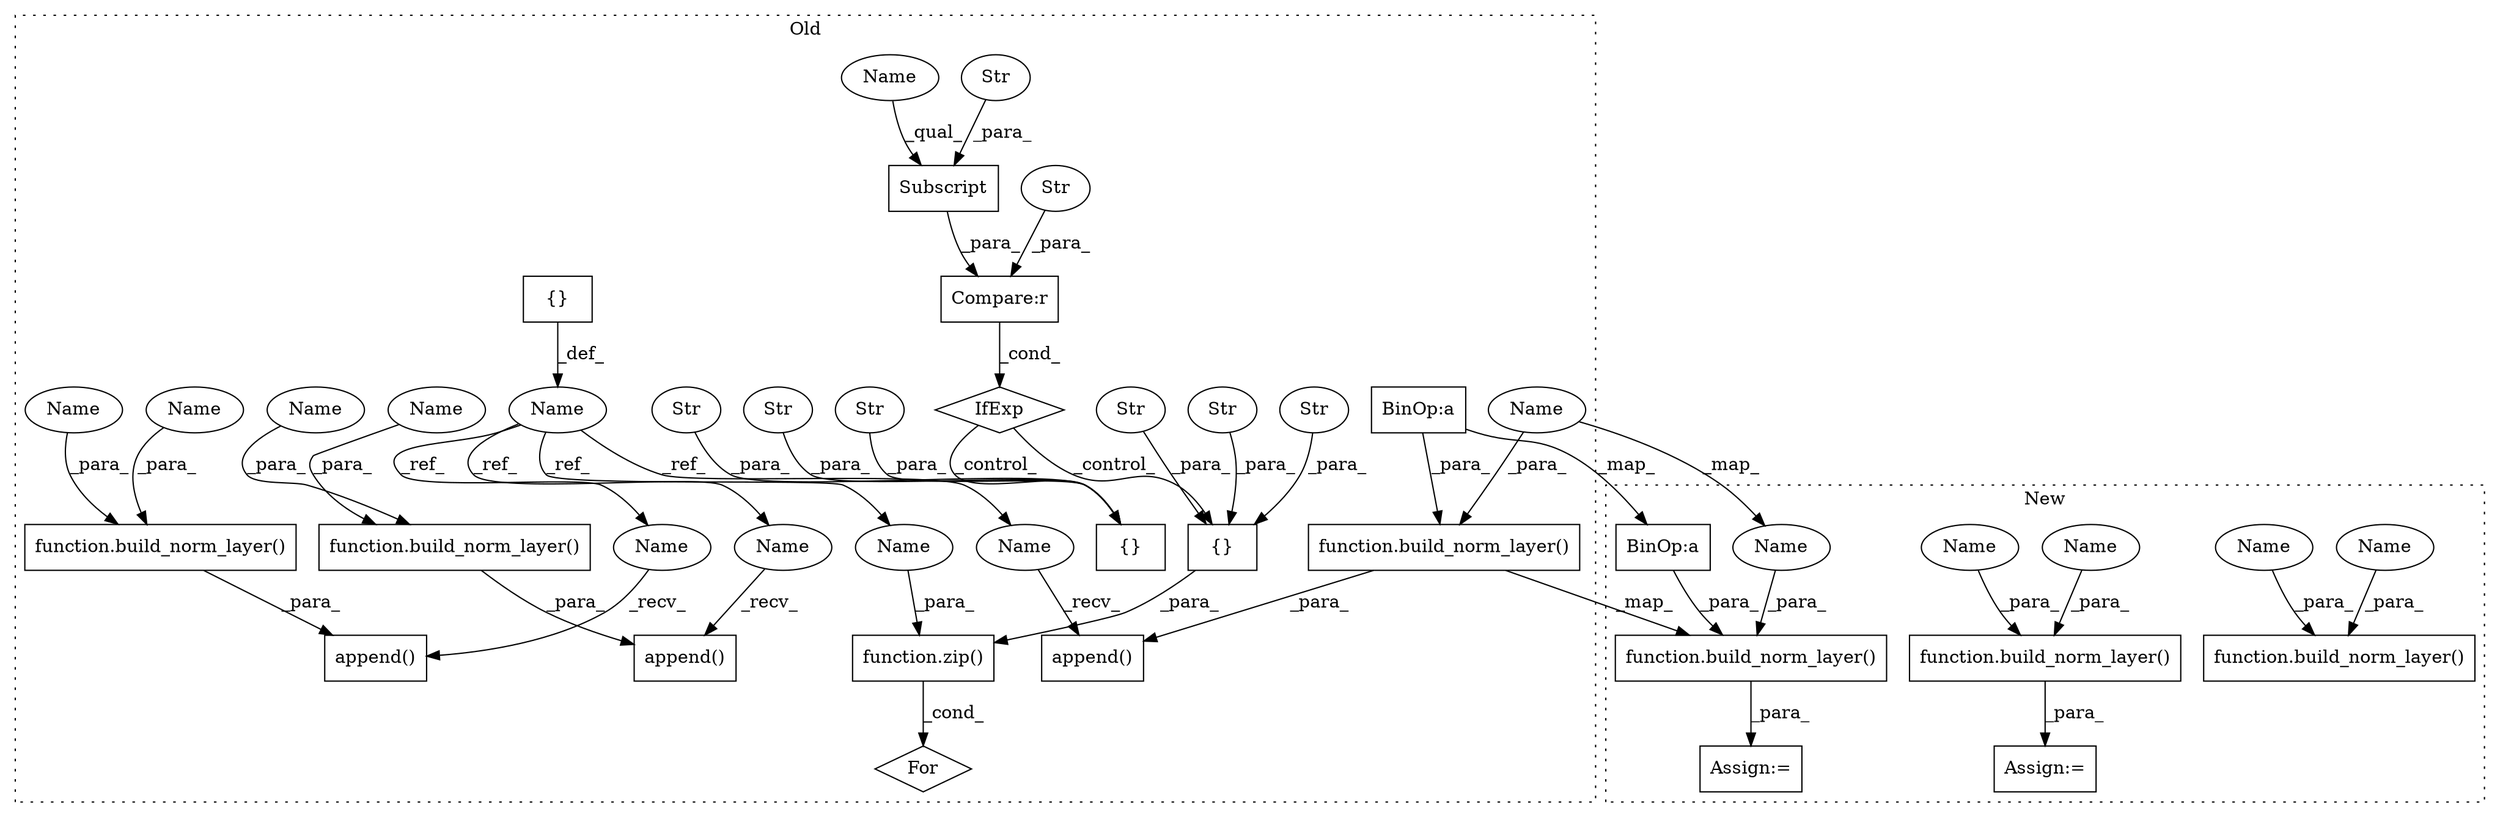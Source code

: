 digraph G {
subgraph cluster0 {
1 [label="append()" a="75" s="3317,3386" l="19,1" shape="box"];
3 [label="{}" a="59" s="3178,3178" l="2,1" shape="box"];
4 [label="For" a="107" s="3529,3581" l="4,14" shape="diamond"];
5 [label="{}" a="59" s="3498,3518" l="1,0" shape="box"];
6 [label="Str" a="66" s="3499" l="5" shape="ellipse"];
7 [label="Str" a="66" s="3506" l="5" shape="ellipse"];
8 [label="Compare:r" a="40" s="3440" l="25" shape="box"];
9 [label="{}" a="59" s="3415,3435" l="1,0" shape="box"];
10 [label="Str" a="66" s="3416" l="5" shape="ellipse"];
11 [label="Str" a="66" s="3423" l="5" shape="ellipse"];
12 [label="Str" a="66" s="3461" l="4" shape="ellipse"];
13 [label="Subscript" a="63" s="3440,0" l="17,0" shape="box"];
14 [label="Str" a="66" s="3450" l="6" shape="ellipse"];
15 [label="IfExp" a="51" s="3436,3465" l="4,33" shape="diamond"];
17 [label="function.build_norm_layer()" a="75" s="3272,3306" l="17,1" shape="box"];
18 [label="append()" a="75" s="3253,3307" l="19,1" shape="box"];
19 [label="Name" a="87" s="3164" l="11" shape="ellipse"];
20 [label="function.zip()" a="75" s="3548,3580" l="4,1" shape="box"];
22 [label="Str" a="66" s="3430" l="5" shape="ellipse"];
23 [label="Str" a="66" s="3513" l="5" shape="ellipse"];
24 [label="function.build_norm_layer()" a="75" s="3208,3242" l="17,1" shape="box"];
25 [label="BinOp:a" a="82" s="3370" l="1" shape="box"];
27 [label="append()" a="75" s="3189,3243" l="19,1" shape="box"];
30 [label="function.build_norm_layer()" a="75" s="3336,3385" l="17,1" shape="box"];
33 [label="Name" a="87" s="3236" l="6" shape="ellipse"];
34 [label="Name" a="87" s="3300" l="6" shape="ellipse"];
38 [label="Name" a="87" s="3440" l="9" shape="ellipse"];
39 [label="Name" a="87" s="3353" l="9" shape="ellipse"];
40 [label="Name" a="87" s="3289" l="9" shape="ellipse"];
41 [label="Name" a="87" s="3225" l="9" shape="ellipse"];
42 [label="Name" a="87" s="3253" l="11" shape="ellipse"];
43 [label="Name" a="87" s="3189" l="11" shape="ellipse"];
44 [label="Name" a="87" s="3317" l="11" shape="ellipse"];
45 [label="Name" a="87" s="3569" l="11" shape="ellipse"];
label = "Old";
style="dotted";
}
subgraph cluster1 {
2 [label="function.build_norm_layer()" a="75" s="3147,3181" l="17,12" shape="box"];
16 [label="function.build_norm_layer()" a="75" s="3222,3256" l="17,12" shape="box"];
21 [label="Assign:=" a="68" s="3206" l="16" shape="box"];
26 [label="BinOp:a" a="82" s="3331" l="1" shape="box"];
28 [label="Assign:=" a="68" s="3281" l="16" shape="box"];
29 [label="function.build_norm_layer()" a="75" s="3297,3346" l="17,57" shape="box"];
31 [label="Name" a="87" s="3175" l="6" shape="ellipse"];
32 [label="Name" a="87" s="3250" l="6" shape="ellipse"];
35 [label="Name" a="87" s="3164" l="9" shape="ellipse"];
36 [label="Name" a="87" s="3239" l="9" shape="ellipse"];
37 [label="Name" a="87" s="3314" l="9" shape="ellipse"];
label = "New";
style="dotted";
}
3 -> 19 [label="_def_"];
5 -> 20 [label="_para_"];
6 -> 5 [label="_para_"];
7 -> 5 [label="_para_"];
8 -> 15 [label="_cond_"];
10 -> 9 [label="_para_"];
11 -> 9 [label="_para_"];
12 -> 8 [label="_para_"];
13 -> 8 [label="_para_"];
14 -> 13 [label="_para_"];
15 -> 5 [label="_control_"];
15 -> 9 [label="_control_"];
16 -> 21 [label="_para_"];
17 -> 18 [label="_para_"];
19 -> 45 [label="_ref_"];
19 -> 44 [label="_ref_"];
19 -> 43 [label="_ref_"];
19 -> 42 [label="_ref_"];
20 -> 4 [label="_cond_"];
22 -> 9 [label="_para_"];
23 -> 5 [label="_para_"];
24 -> 27 [label="_para_"];
25 -> 26 [label="_map_"];
25 -> 30 [label="_para_"];
26 -> 29 [label="_para_"];
29 -> 28 [label="_para_"];
30 -> 1 [label="_para_"];
30 -> 29 [label="_map_"];
31 -> 2 [label="_para_"];
32 -> 16 [label="_para_"];
33 -> 24 [label="_para_"];
34 -> 17 [label="_para_"];
35 -> 2 [label="_para_"];
36 -> 16 [label="_para_"];
37 -> 29 [label="_para_"];
38 -> 13 [label="_qual_"];
39 -> 30 [label="_para_"];
39 -> 37 [label="_map_"];
40 -> 17 [label="_para_"];
41 -> 24 [label="_para_"];
42 -> 18 [label="_recv_"];
43 -> 27 [label="_recv_"];
44 -> 1 [label="_recv_"];
45 -> 20 [label="_para_"];
}